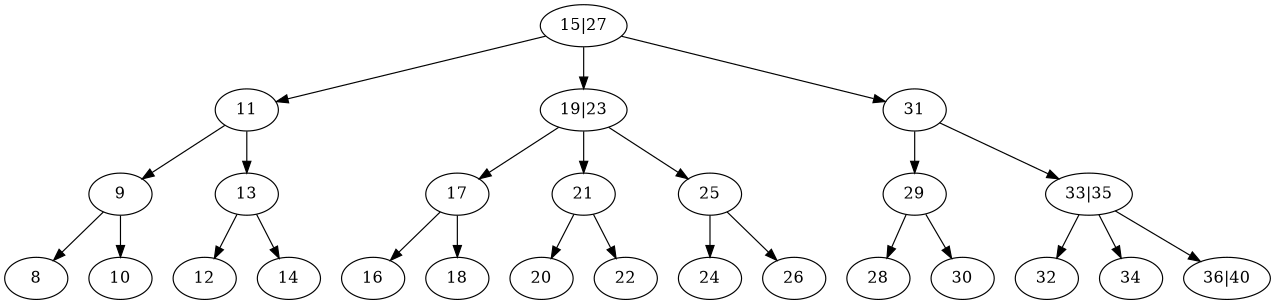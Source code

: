 digraph Two_Three_Tree { 
	size=8.5
	"15|27" -> "11";
	"11" -> "9";
	"9" -> "8";
	"9" -> "10";
	"11" -> "13";
	"13" -> "12";
	"13" -> "14";
	"15|27" -> "19|23";
	"19|23" -> "17";
	"17" -> "16";
	"17" -> "18";
	"19|23" -> "21";
	"21" -> "20";
	"21" -> "22";
	"19|23" -> "25";
	"25" -> "24";
	"25" -> "26";
	"15|27" -> "31";
	"31" -> "29";
	"29" -> "28";
	"29" -> "30";
	"31" -> "33|35";
	"33|35" -> "32";
	"33|35" -> "34";
	"33|35" -> "36|40";
}